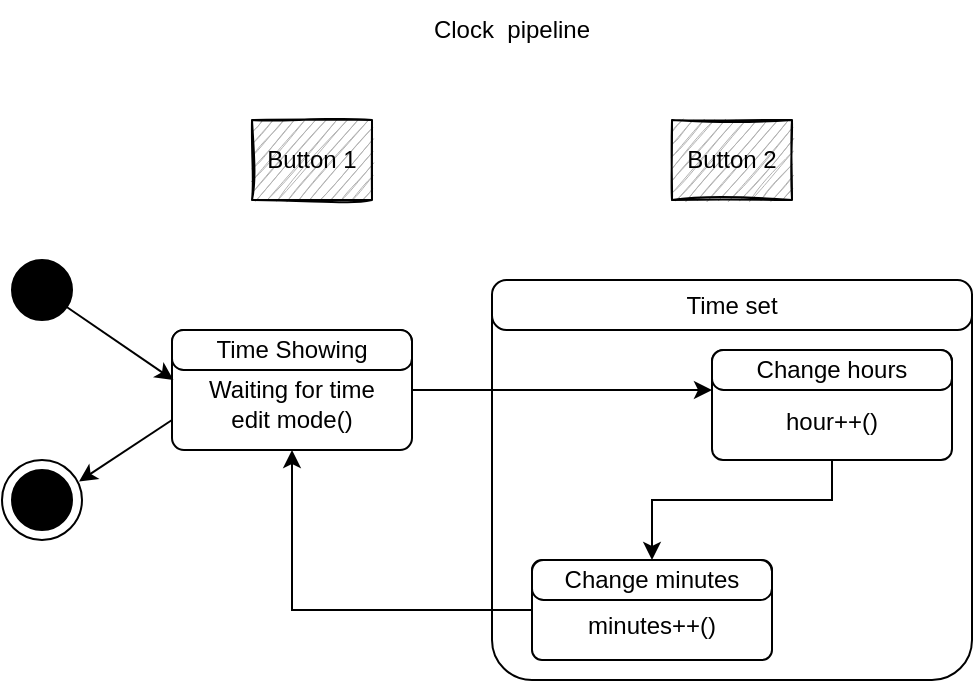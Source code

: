 <mxfile version="17.1.3" type="github"><diagram id="FAwu_3OXUX6K1t-spuCm" name="Page-1"><mxGraphModel dx="652" dy="401" grid="1" gridSize="10" guides="1" tooltips="1" connect="1" arrows="1" fold="1" page="1" pageScale="1" pageWidth="827" pageHeight="1169" math="0" shadow="0"><root><mxCell id="0"/><mxCell id="1" parent="0"/><mxCell id="7cwbo3Veka_xHG2c6ZbL-14" style="rounded=0;orthogonalLoop=1;jettySize=auto;html=1;entryX=0.006;entryY=0.417;entryDx=0;entryDy=0;entryPerimeter=0;" edge="1" parent="1" source="7cwbo3Veka_xHG2c6ZbL-1" target="7cwbo3Veka_xHG2c6ZbL-4"><mxGeometry relative="1" as="geometry"/></mxCell><mxCell id="7cwbo3Veka_xHG2c6ZbL-1" value="" style="ellipse;whiteSpace=wrap;html=1;aspect=fixed;fillColor=#000000;" vertex="1" parent="1"><mxGeometry x="120" y="150" width="30" height="30" as="geometry"/></mxCell><mxCell id="7cwbo3Veka_xHG2c6ZbL-2" value="" style="ellipse;whiteSpace=wrap;html=1;aspect=fixed;fillColor=#000000;shadow=0;sketch=0;" vertex="1" parent="1"><mxGeometry x="120" y="255" width="30" height="30" as="geometry"/></mxCell><mxCell id="7cwbo3Veka_xHG2c6ZbL-3" value="" style="ellipse;whiteSpace=wrap;html=1;aspect=fixed;shadow=0;sketch=0;fillColor=none;" vertex="1" parent="1"><mxGeometry x="115" y="250" width="40" height="40" as="geometry"/></mxCell><mxCell id="7cwbo3Veka_xHG2c6ZbL-15" style="edgeStyle=none;rounded=0;orthogonalLoop=1;jettySize=auto;html=1;entryX=0;entryY=1;entryDx=0;entryDy=0;" edge="1" parent="1" source="7cwbo3Veka_xHG2c6ZbL-4" target="7cwbo3Veka_xHG2c6ZbL-9"><mxGeometry relative="1" as="geometry"/></mxCell><mxCell id="7cwbo3Veka_xHG2c6ZbL-18" style="rounded=0;orthogonalLoop=1;jettySize=auto;html=1;exitX=0;exitY=0.75;exitDx=0;exitDy=0;entryX=0.963;entryY=0.268;entryDx=0;entryDy=0;entryPerimeter=0;" edge="1" parent="1" source="7cwbo3Veka_xHG2c6ZbL-4" target="7cwbo3Veka_xHG2c6ZbL-3"><mxGeometry relative="1" as="geometry"/></mxCell><mxCell id="7cwbo3Veka_xHG2c6ZbL-4" value="&lt;br&gt;Waiting for time &lt;br&gt;edit mode()" style="rounded=1;whiteSpace=wrap;html=1;shadow=0;sketch=0;fillColor=none;arcSize=10;" vertex="1" parent="1"><mxGeometry x="200" y="185" width="120" height="60" as="geometry"/></mxCell><mxCell id="7cwbo3Veka_xHG2c6ZbL-5" value="Time Showing" style="rounded=1;whiteSpace=wrap;html=1;shadow=0;sketch=0;fillColor=default;arcSize=29;" vertex="1" parent="1"><mxGeometry x="200" y="185" width="120" height="20" as="geometry"/></mxCell><mxCell id="7cwbo3Veka_xHG2c6ZbL-6" value="" style="rounded=1;whiteSpace=wrap;html=1;shadow=0;sketch=0;fillColor=none;arcSize=10;" vertex="1" parent="1"><mxGeometry x="360" y="160" width="240" height="200" as="geometry"/></mxCell><mxCell id="7cwbo3Veka_xHG2c6ZbL-7" value="Time set" style="rounded=1;whiteSpace=wrap;html=1;shadow=0;sketch=0;fillColor=default;arcSize=29;" vertex="1" parent="1"><mxGeometry x="360" y="160" width="240" height="25" as="geometry"/></mxCell><mxCell id="7cwbo3Veka_xHG2c6ZbL-16" style="rounded=0;orthogonalLoop=1;jettySize=auto;html=1;exitX=0.5;exitY=1;exitDx=0;exitDy=0;entryX=0.5;entryY=0;entryDx=0;entryDy=0;edgeStyle=orthogonalEdgeStyle;" edge="1" parent="1" source="7cwbo3Veka_xHG2c6ZbL-8" target="7cwbo3Veka_xHG2c6ZbL-11"><mxGeometry relative="1" as="geometry"><Array as="points"><mxPoint x="530" y="270"/><mxPoint x="440" y="270"/></Array></mxGeometry></mxCell><mxCell id="7cwbo3Veka_xHG2c6ZbL-8" value="&lt;br&gt;hour++()" style="rounded=1;whiteSpace=wrap;html=1;shadow=0;sketch=0;fillColor=none;arcSize=10;" vertex="1" parent="1"><mxGeometry x="470" y="195" width="120" height="55" as="geometry"/></mxCell><mxCell id="7cwbo3Veka_xHG2c6ZbL-9" value="Change hours" style="rounded=1;whiteSpace=wrap;html=1;shadow=0;sketch=0;fillColor=default;arcSize=29;" vertex="1" parent="1"><mxGeometry x="470" y="195" width="120" height="20" as="geometry"/></mxCell><mxCell id="7cwbo3Veka_xHG2c6ZbL-17" style="edgeStyle=orthogonalEdgeStyle;rounded=0;orthogonalLoop=1;jettySize=auto;html=1;exitX=0;exitY=0.5;exitDx=0;exitDy=0;entryX=0.5;entryY=1;entryDx=0;entryDy=0;" edge="1" parent="1" source="7cwbo3Veka_xHG2c6ZbL-10" target="7cwbo3Veka_xHG2c6ZbL-4"><mxGeometry relative="1" as="geometry"/></mxCell><mxCell id="7cwbo3Veka_xHG2c6ZbL-10" value="&lt;br&gt;minutes++()" style="rounded=1;whiteSpace=wrap;html=1;shadow=0;sketch=0;fillColor=none;arcSize=10;" vertex="1" parent="1"><mxGeometry x="380" y="300" width="120" height="50" as="geometry"/></mxCell><mxCell id="7cwbo3Veka_xHG2c6ZbL-11" value="Change minutes" style="rounded=1;whiteSpace=wrap;html=1;shadow=0;sketch=0;fillColor=default;arcSize=29;" vertex="1" parent="1"><mxGeometry x="380" y="300" width="120" height="20" as="geometry"/></mxCell><mxCell id="7cwbo3Veka_xHG2c6ZbL-12" value="Button 1" style="rounded=0;whiteSpace=wrap;html=1;shadow=0;sketch=1;fillColor=#B3B3B3;glass=0;" vertex="1" parent="1"><mxGeometry x="240" y="80" width="60" height="40" as="geometry"/></mxCell><mxCell id="7cwbo3Veka_xHG2c6ZbL-13" value="Button&amp;nbsp;2" style="rounded=0;whiteSpace=wrap;html=1;shadow=0;sketch=1;fillColor=#B3B3B3;" vertex="1" parent="1"><mxGeometry x="450" y="80" width="60" height="40" as="geometry"/></mxCell><mxCell id="7cwbo3Veka_xHG2c6ZbL-22" value="Clock &amp;nbsp;pipeline" style="text;html=1;strokeColor=none;fillColor=none;align=center;verticalAlign=middle;whiteSpace=wrap;rounded=0;shadow=0;glass=0;sketch=1;" vertex="1" parent="1"><mxGeometry x="310" y="20" width="120" height="30" as="geometry"/></mxCell></root></mxGraphModel></diagram></mxfile>